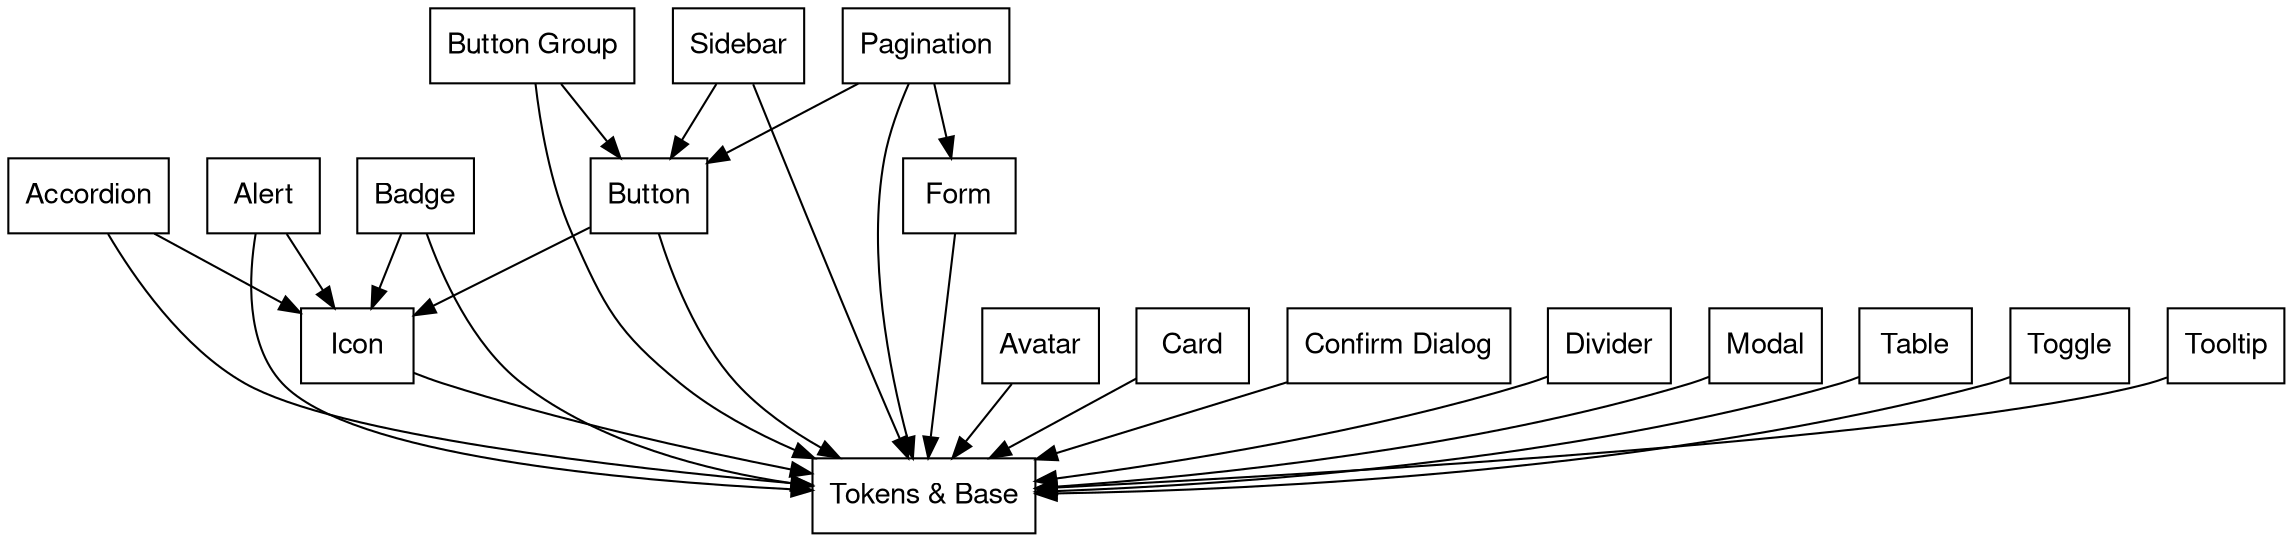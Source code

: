 digraph dependencies {
  fontname = "Helvetica,Arial,sans-serif";
  node [fontname = "Helvetica,Arial,sans-serif";];
  edge [fontname = "Helvetica,Arial,sans-serif";];
  node [shape = box;];
  "Tokens & Base";
  
  "Accordion" -> "Tokens & Base";
  "Accordion" -> "Icon";
  
  "Alert" -> "Tokens & Base";
  "Alert" -> "Icon";
  
  "Badge" -> "Tokens & Base";
  "Badge" -> "Icon";
  
  "Button" -> "Tokens & Base";
  "Button" -> "Icon";
  
  "Button Group" -> "Tokens & Base";
  "Button Group" -> "Button";
  
  "Sidebar" -> "Tokens & Base";
  "Sidebar" -> "Button";
  
  "Pagination" -> "Button";
  "Pagination" -> "Form";
  "Pagination" -> "Tokens & Base";
  
  "Avatar" -> "Tokens & Base";
  "Card" -> "Tokens & Base";
  "Confirm Dialog" -> "Tokens & Base";
  "Divider" -> "Tokens & Base";
  "Form" -> "Tokens & Base";
  "Icon" -> "Tokens & Base";
  "Modal" -> "Tokens & Base";
  "Table" -> "Tokens & Base";
  "Toggle" -> "Tokens & Base";
  "Tooltip" -> "Tokens & Base";
}
